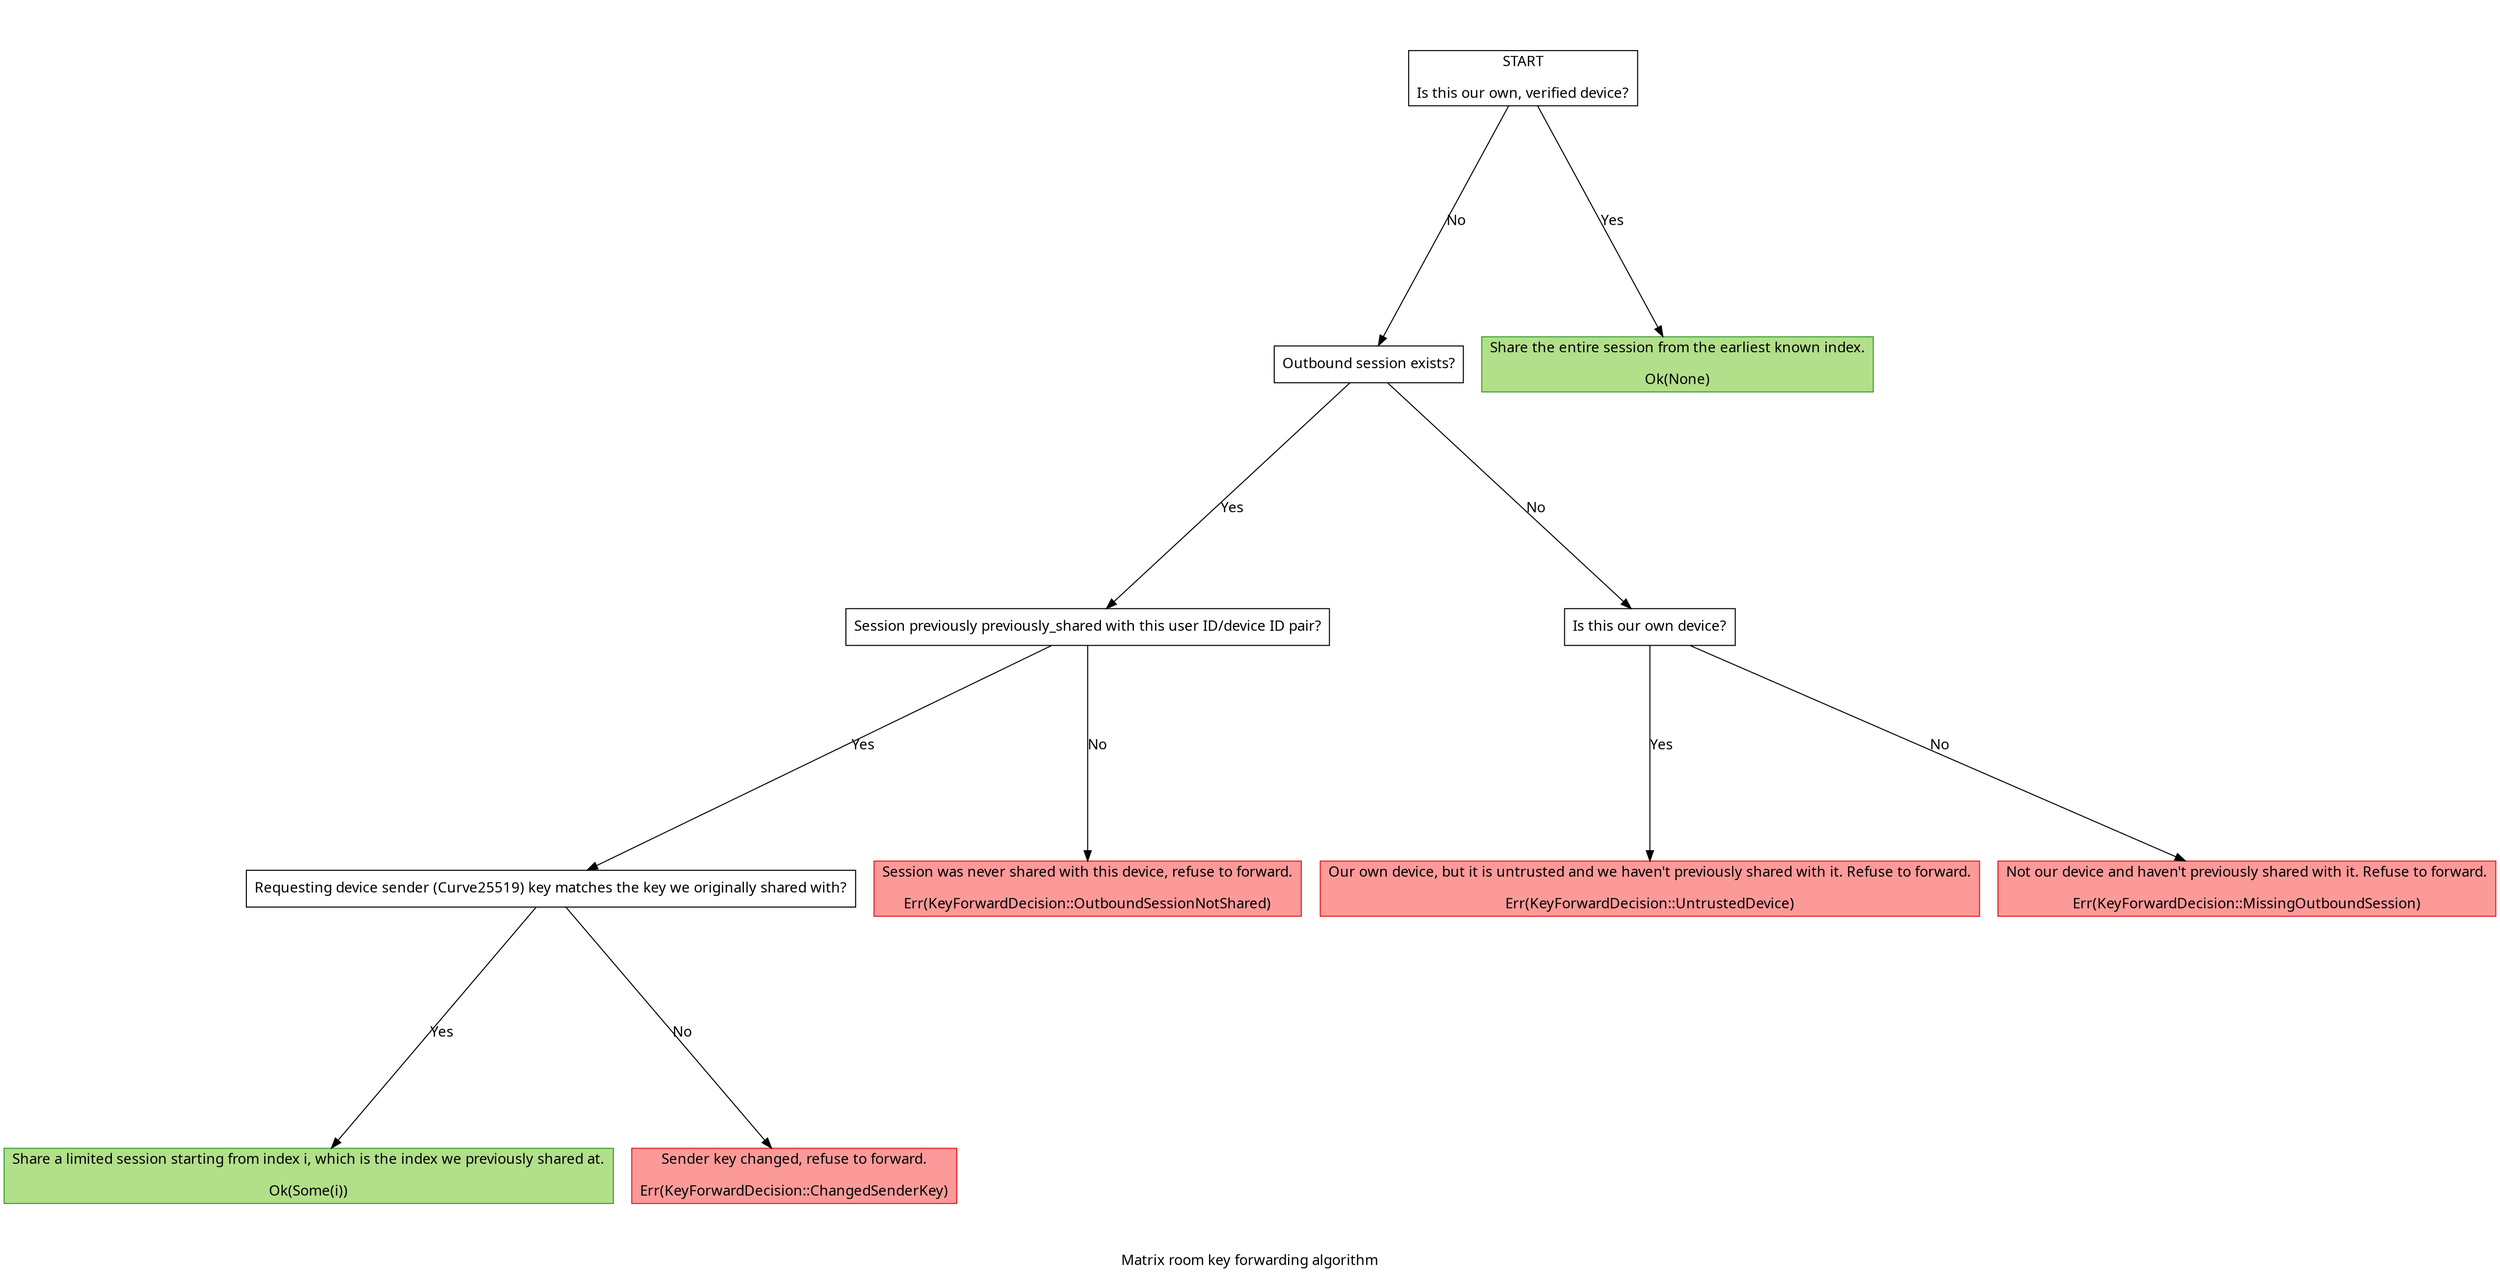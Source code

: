 digraph {
    label="Matrix room key forwarding algorithm"
    fontname="Fira Sans"
    ratio=0.5

    node [shape=box, colorscheme=paired6, style=filled, fillcolor=white, fontname="Fira Sans"]
    edge [fontname="Fira Sans"]

    /* Non-end states, additional checks needed. */
    verified_device_check [label="START\n\nIs this our own, verified device?", labelfontname="Fira Sans"]
    outbound_session_check [label="Outbound session exists?"]
    outbound_exists [label="Session previously previously_shared with this user ID/device ID pair?"]
    previously_shared [label="Requesting device sender (Curve25519) key matches the key we originally shared with?"]
    own_device_check [label="Is this our own device?"]

    /* End states */
    allow_verified [label="Share the entire session from the earliest known index.\n\nOk(None)", color=4, fillcolor=3]
    allow_limited [label="Share a limited session starting from index i, which is the index we previously shared at.\n\nOk(Some(i))", color=4, fillcolor=3]
    refuse_device_key_changed [label="Sender key changed, refuse to forward.\n\nErr(KeyForwardDecision::ChangedSenderKey)", color=6, fillcolor=5]
    refuse_not_shared [label="Session was never shared with this device, refuse to forward.\n\nErr(KeyForwardDecision::OutboundSessionNotShared)", color=6, fillcolor=5]
    refuse_untrusted_own_device [label="Our own device, but it is untrusted and we haven't previously shared with it. Refuse to forward.\n\nErr(KeyForwardDecision::UntrustedDevice)", color=6, fillcolor=5]
    refuse_missing_outbound_session [label="Not our device and haven't previously shared with it. Refuse to forward.\n\nErr(KeyForwardDecision::MissingOutboundSession)", color=6, fillcolor=5]

    /* Checks */

    /* Is this our own verified device? */
    verified_device_check -> allow_verified [label="Yes"]
    verified_device_check -> outbound_session_check [label="No"]

    /* Does the outbound session exist? */
    outbound_session_check -> outbound_exists [label="Yes"]
    outbound_session_check -> own_device_check [label="No"]

    /* Previously shared? */
    outbound_exists -> previously_shared [label="Yes"]
    outbound_exists -> refuse_not_shared [label="No"]

    /* Requesting device sender key matches key it was shared with? */
    previously_shared -> allow_limited [label="Yes"]
    previously_shared -> refuse_device_key_changed [label="No"]

    /* Is this our own device? */
    own_device_check -> refuse_untrusted_own_device [label="Yes"]
    own_device_check -> refuse_missing_outbound_session [label="No"]
}
